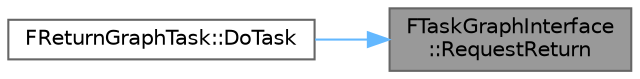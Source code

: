 digraph "FTaskGraphInterface::RequestReturn"
{
 // INTERACTIVE_SVG=YES
 // LATEX_PDF_SIZE
  bgcolor="transparent";
  edge [fontname=Helvetica,fontsize=10,labelfontname=Helvetica,labelfontsize=10];
  node [fontname=Helvetica,fontsize=10,shape=box,height=0.2,width=0.4];
  rankdir="RL";
  Node1 [id="Node000001",label="FTaskGraphInterface\l::RequestReturn",height=0.2,width=0.4,color="gray40", fillcolor="grey60", style="filled", fontcolor="black",tooltip="Request that the given thread stop when it is idle."];
  Node1 -> Node2 [id="edge1_Node000001_Node000002",dir="back",color="steelblue1",style="solid",tooltip=" "];
  Node2 [id="Node000002",label="FReturnGraphTask::DoTask",height=0.2,width=0.4,color="grey40", fillcolor="white", style="filled",URL="$d9/ddf/classFReturnGraphTask.html#a552b021de0e2125f3502899d23bf0d29",tooltip="Actually execute the task."];
}
